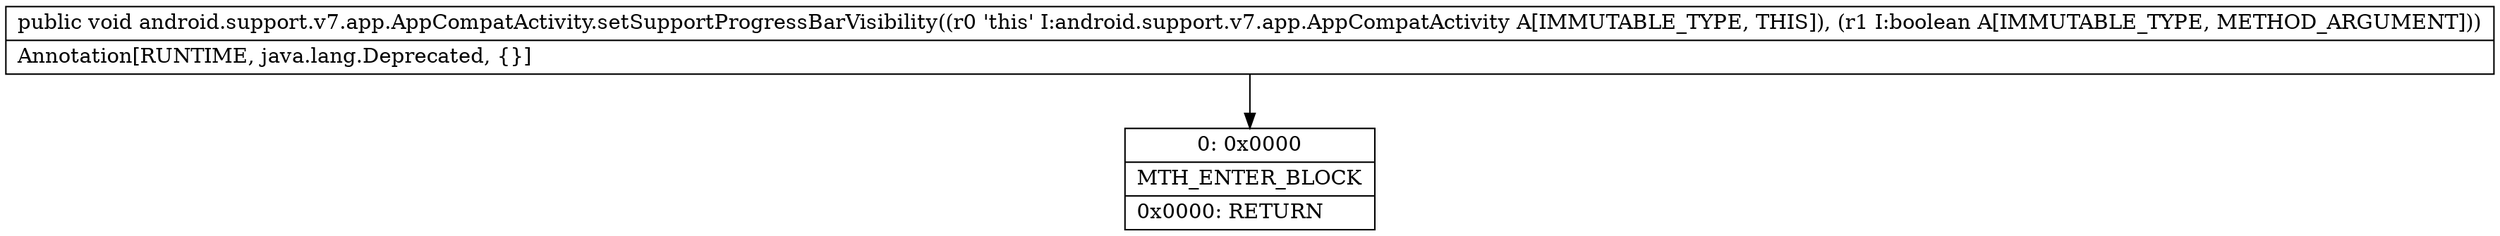 digraph "CFG forandroid.support.v7.app.AppCompatActivity.setSupportProgressBarVisibility(Z)V" {
Node_0 [shape=record,label="{0\:\ 0x0000|MTH_ENTER_BLOCK\l|0x0000: RETURN   \l}"];
MethodNode[shape=record,label="{public void android.support.v7.app.AppCompatActivity.setSupportProgressBarVisibility((r0 'this' I:android.support.v7.app.AppCompatActivity A[IMMUTABLE_TYPE, THIS]), (r1 I:boolean A[IMMUTABLE_TYPE, METHOD_ARGUMENT]))  | Annotation[RUNTIME, java.lang.Deprecated, \{\}]\l}"];
MethodNode -> Node_0;
}

